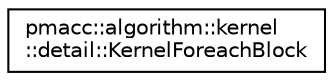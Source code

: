 digraph "Graphical Class Hierarchy"
{
 // LATEX_PDF_SIZE
  edge [fontname="Helvetica",fontsize="10",labelfontname="Helvetica",labelfontsize="10"];
  node [fontname="Helvetica",fontsize="10",shape=record];
  rankdir="LR";
  Node0 [label="pmacc::algorithm::kernel\l::detail::KernelForeachBlock",height=0.2,width=0.4,color="black", fillcolor="white", style="filled",URL="$structpmacc_1_1algorithm_1_1kernel_1_1detail_1_1_kernel_foreach_block.html",tooltip=" "];
}
